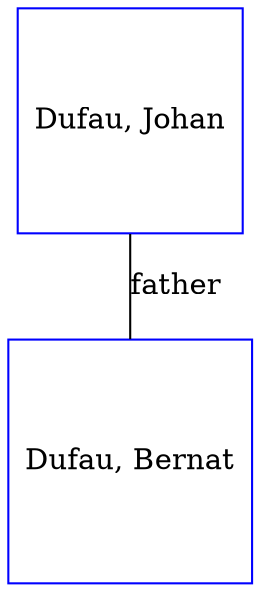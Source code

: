 digraph D {
    edge [dir=none];    node [shape=box];    "018714"   [label="Dufau, Bernat", shape=box, regular=1, color="blue"] ;
"016516"   [label="Dufau, Johan", shape=box, regular=1, color="blue"] ;
016516->018714 [label="father",arrowsize=0.0]; 
}